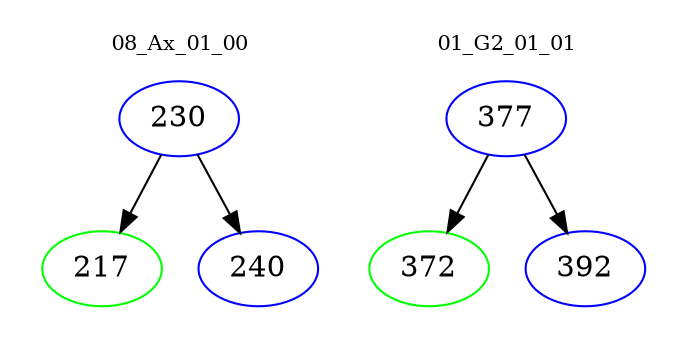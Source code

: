 digraph{
subgraph cluster_0 {
color = white
label = "08_Ax_01_00";
fontsize=10;
T0_230 [label="230", color="blue"]
T0_230 -> T0_217 [color="black"]
T0_217 [label="217", color="green"]
T0_230 -> T0_240 [color="black"]
T0_240 [label="240", color="blue"]
}
subgraph cluster_1 {
color = white
label = "01_G2_01_01";
fontsize=10;
T1_377 [label="377", color="blue"]
T1_377 -> T1_372 [color="black"]
T1_372 [label="372", color="green"]
T1_377 -> T1_392 [color="black"]
T1_392 [label="392", color="blue"]
}
}

